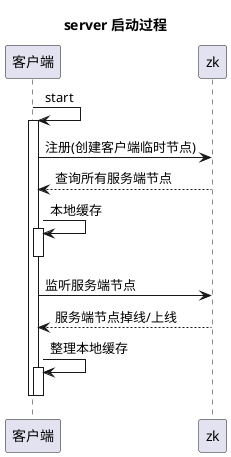 @startuml
title server 启动过程

participant    客户端   as    client
participant    zk

client -> client:start
activate client

client -> zk:注册(创建客户端临时节点)

client<-- zk:查询所有服务端节点

client -> client:本地缓存
activate client
deactivate client

client -> zk:监听服务端节点

client <-- zk:服务端节点掉线/上线

client -> client:整理本地缓存
activate client
deactivate client
deactivate client
@enduml